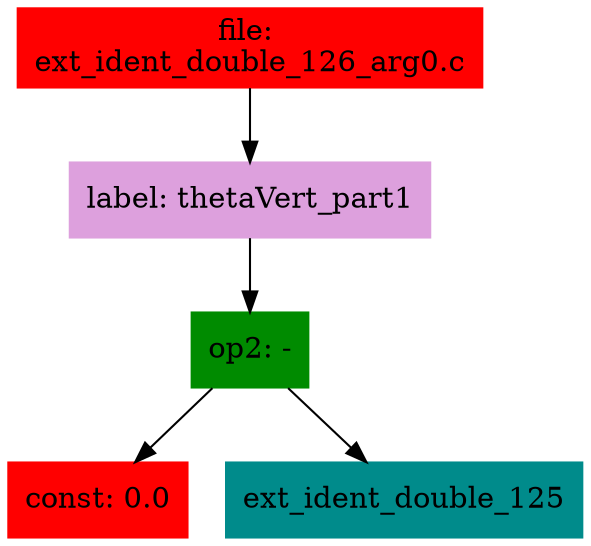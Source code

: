 digraph G {
node [shape=box]

0 [label="file: 
ext_ident_double_126_arg0.c",color=red, style=filled]
1 [label="label: thetaVert_part1",color=plum, style=filled]
0 -> 1
2 [label="op2: -",color=green4, style=filled]
1 -> 2
3 [label="const: 0.0",color=red1, style=filled]
2 -> 3
4 [label="ext_ident_double_125",color=cyan4, style=filled]
2 -> 4


}

